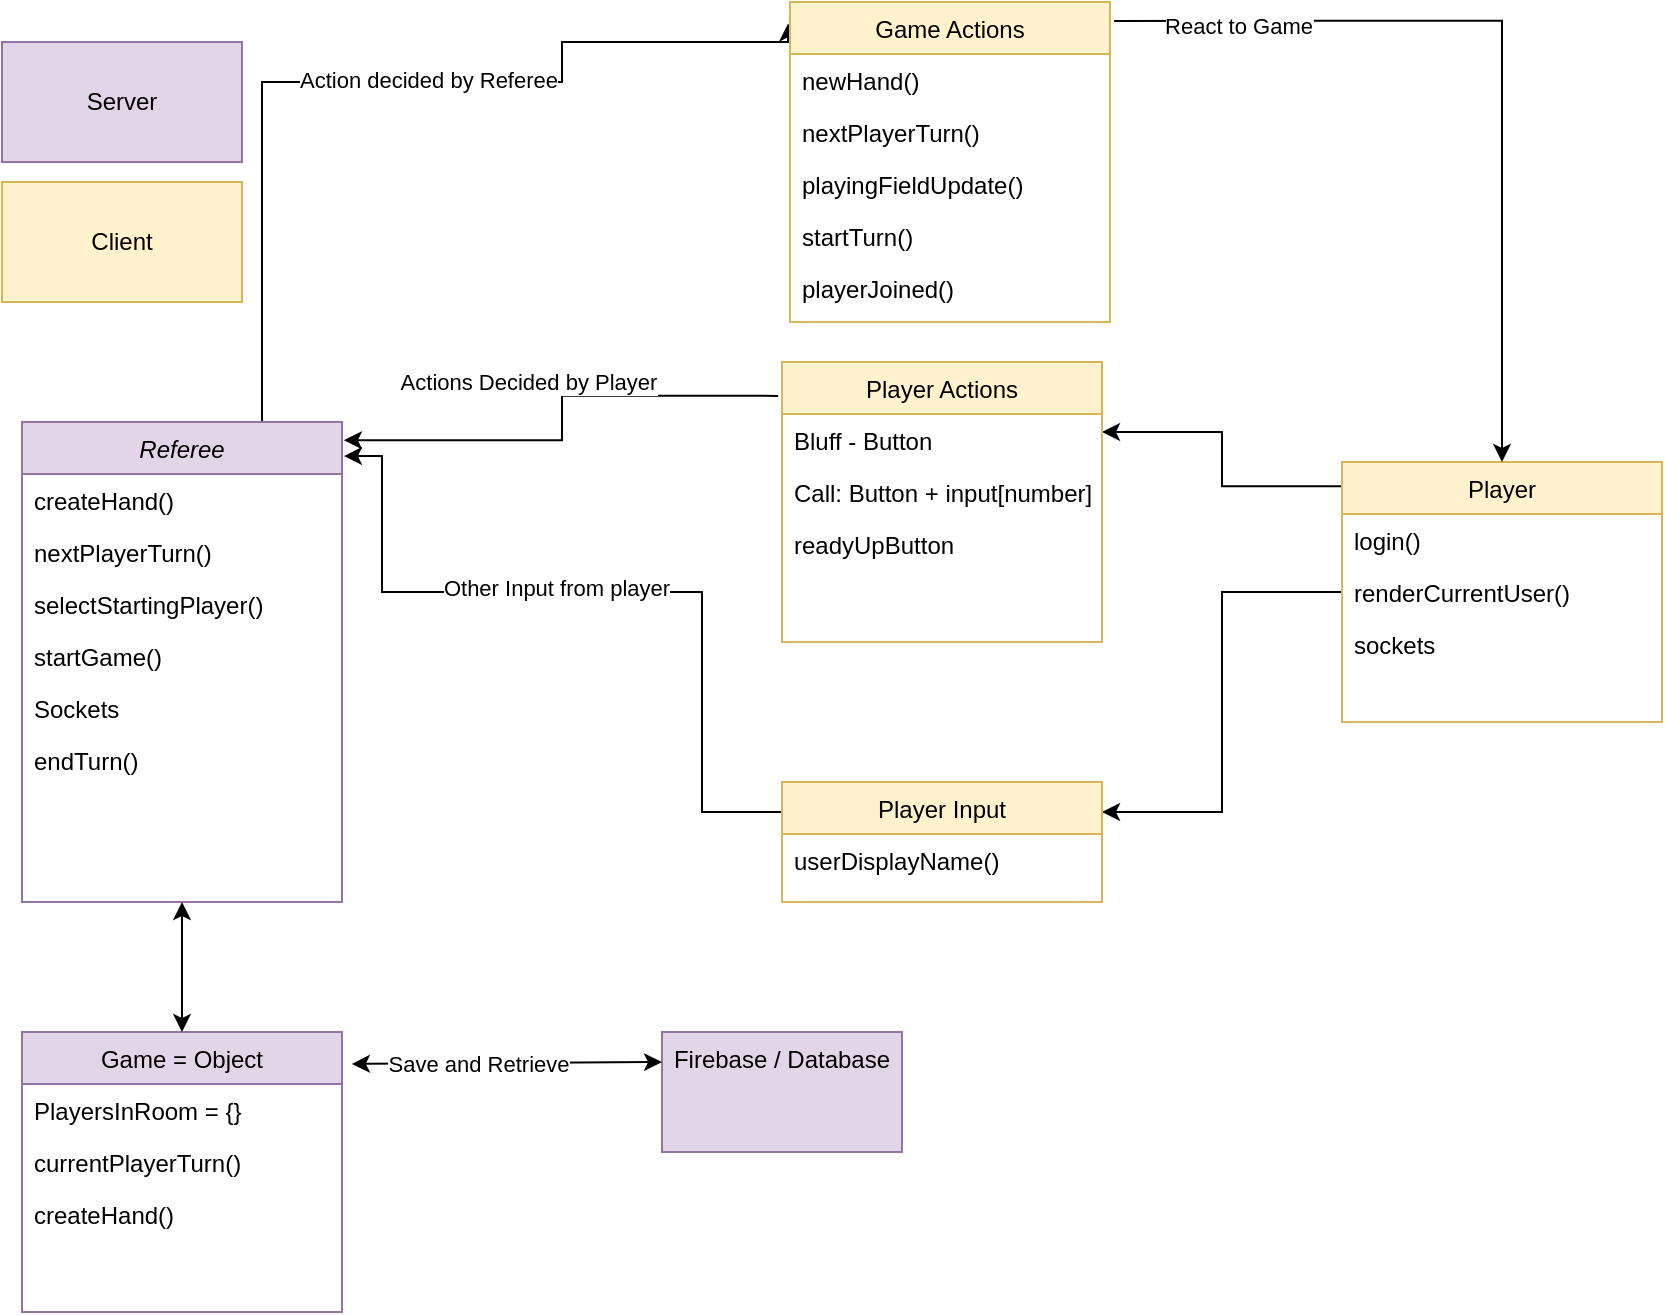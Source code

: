 <mxfile version="14.5.1" type="device"><diagram id="C5RBs43oDa-KdzZeNtuy" name="Page-1"><mxGraphModel dx="1695" dy="520" grid="1" gridSize="10" guides="1" tooltips="1" connect="1" arrows="1" fold="1" page="1" pageScale="1" pageWidth="827" pageHeight="1169" math="0" shadow="0"><root><mxCell id="WIyWlLk6GJQsqaUBKTNV-0"/><mxCell id="WIyWlLk6GJQsqaUBKTNV-1" parent="WIyWlLk6GJQsqaUBKTNV-0"/><mxCell id="ymNUfNh24L8zN1NStwmM-26" style="edgeStyle=orthogonalEdgeStyle;rounded=0;orthogonalLoop=1;jettySize=auto;html=1;entryX=-0.006;entryY=0.067;entryDx=0;entryDy=0;entryPerimeter=0;exitX=0.75;exitY=0;exitDx=0;exitDy=0;" edge="1" parent="WIyWlLk6GJQsqaUBKTNV-1" source="zkfFHV4jXpPFQw0GAbJ--0" target="ymNUfNh24L8zN1NStwmM-0"><mxGeometry relative="1" as="geometry"><mxPoint x="230" y="100" as="sourcePoint"/><Array as="points"><mxPoint x="70" y="50"/><mxPoint x="220" y="50"/><mxPoint x="220" y="30"/><mxPoint x="333" y="30"/></Array></mxGeometry></mxCell><mxCell id="ymNUfNh24L8zN1NStwmM-39" value="Action decided by Referee" style="edgeLabel;html=1;align=center;verticalAlign=middle;resizable=0;points=[];" vertex="1" connectable="0" parent="ymNUfNh24L8zN1NStwmM-26"><mxGeometry x="-0.205" y="-3" relative="1" as="geometry"><mxPoint x="69" y="-4" as="offset"/></mxGeometry></mxCell><mxCell id="zkfFHV4jXpPFQw0GAbJ--0" value="Referee" style="swimlane;fontStyle=2;align=center;verticalAlign=top;childLayout=stackLayout;horizontal=1;startSize=26;horizontalStack=0;resizeParent=1;resizeLast=0;collapsible=1;marginBottom=0;rounded=0;shadow=0;strokeWidth=1;fillColor=#e1d5e7;strokeColor=#9673a6;" parent="WIyWlLk6GJQsqaUBKTNV-1" vertex="1"><mxGeometry x="-50" y="220" width="160" height="240" as="geometry"><mxRectangle x="230" y="140" width="160" height="26" as="alternateBounds"/></mxGeometry></mxCell><mxCell id="zkfFHV4jXpPFQw0GAbJ--1" value="createHand()" style="text;align=left;verticalAlign=top;spacingLeft=4;spacingRight=4;overflow=hidden;rotatable=0;points=[[0,0.5],[1,0.5]];portConstraint=eastwest;" parent="zkfFHV4jXpPFQw0GAbJ--0" vertex="1"><mxGeometry y="26" width="160" height="26" as="geometry"/></mxCell><mxCell id="ymNUfNh24L8zN1NStwmM-12" value="nextPlayerTurn()" style="text;align=left;verticalAlign=top;spacingLeft=4;spacingRight=4;overflow=hidden;rotatable=0;points=[[0,0.5],[1,0.5]];portConstraint=eastwest;rounded=0;shadow=0;html=0;" vertex="1" parent="zkfFHV4jXpPFQw0GAbJ--0"><mxGeometry y="52" width="160" height="26" as="geometry"/></mxCell><mxCell id="zkfFHV4jXpPFQw0GAbJ--2" value="selectStartingPlayer()" style="text;align=left;verticalAlign=top;spacingLeft=4;spacingRight=4;overflow=hidden;rotatable=0;points=[[0,0.5],[1,0.5]];portConstraint=eastwest;rounded=0;shadow=0;html=0;" parent="zkfFHV4jXpPFQw0GAbJ--0" vertex="1"><mxGeometry y="78" width="160" height="26" as="geometry"/></mxCell><mxCell id="ymNUfNh24L8zN1NStwmM-13" value="startGame()" style="text;align=left;verticalAlign=top;spacingLeft=4;spacingRight=4;overflow=hidden;rotatable=0;points=[[0,0.5],[1,0.5]];portConstraint=eastwest;rounded=0;shadow=0;html=0;" vertex="1" parent="zkfFHV4jXpPFQw0GAbJ--0"><mxGeometry y="104" width="160" height="26" as="geometry"/></mxCell><mxCell id="ymNUfNh24L8zN1NStwmM-14" value="Sockets" style="text;align=left;verticalAlign=top;spacingLeft=4;spacingRight=4;overflow=hidden;rotatable=0;points=[[0,0.5],[1,0.5]];portConstraint=eastwest;rounded=0;shadow=0;html=0;" vertex="1" parent="zkfFHV4jXpPFQw0GAbJ--0"><mxGeometry y="130" width="160" height="26" as="geometry"/></mxCell><mxCell id="ymNUfNh24L8zN1NStwmM-36" value="endTurn()" style="text;align=left;verticalAlign=top;spacingLeft=4;spacingRight=4;overflow=hidden;rotatable=0;points=[[0,0.5],[1,0.5]];portConstraint=eastwest;rounded=0;shadow=0;html=0;" vertex="1" parent="zkfFHV4jXpPFQw0GAbJ--0"><mxGeometry y="156" width="160" height="26" as="geometry"/></mxCell><mxCell id="zkfFHV4jXpPFQw0GAbJ--6" value="Game = Object" style="swimlane;fontStyle=0;align=center;verticalAlign=top;childLayout=stackLayout;horizontal=1;startSize=26;horizontalStack=0;resizeParent=1;resizeLast=0;collapsible=1;marginBottom=0;rounded=0;shadow=0;strokeWidth=1;fillColor=#e1d5e7;strokeColor=#9673a6;" parent="WIyWlLk6GJQsqaUBKTNV-1" vertex="1"><mxGeometry x="-50" y="525" width="160" height="140" as="geometry"><mxRectangle x="70" y="430" width="160" height="26" as="alternateBounds"/></mxGeometry></mxCell><mxCell id="zkfFHV4jXpPFQw0GAbJ--7" value="PlayersInRoom = {}" style="text;align=left;verticalAlign=top;spacingLeft=4;spacingRight=4;overflow=hidden;rotatable=0;points=[[0,0.5],[1,0.5]];portConstraint=eastwest;" parent="zkfFHV4jXpPFQw0GAbJ--6" vertex="1"><mxGeometry y="26" width="160" height="26" as="geometry"/></mxCell><mxCell id="zkfFHV4jXpPFQw0GAbJ--8" value="currentPlayerTurn()" style="text;align=left;verticalAlign=top;spacingLeft=4;spacingRight=4;overflow=hidden;rotatable=0;points=[[0,0.5],[1,0.5]];portConstraint=eastwest;rounded=0;shadow=0;html=0;" parent="zkfFHV4jXpPFQw0GAbJ--6" vertex="1"><mxGeometry y="52" width="160" height="26" as="geometry"/></mxCell><mxCell id="ymNUfNh24L8zN1NStwmM-10" value="createHand()" style="text;align=left;verticalAlign=top;spacingLeft=4;spacingRight=4;overflow=hidden;rotatable=0;points=[[0,0.5],[1,0.5]];portConstraint=eastwest;rounded=0;shadow=0;html=0;" vertex="1" parent="zkfFHV4jXpPFQw0GAbJ--6"><mxGeometry y="78" width="160" height="26" as="geometry"/></mxCell><mxCell id="ymNUfNh24L8zN1NStwmM-22" style="edgeStyle=orthogonalEdgeStyle;rounded=0;orthogonalLoop=1;jettySize=auto;html=1;entryX=1;entryY=0.25;entryDx=0;entryDy=0;exitX=0;exitY=0.093;exitDx=0;exitDy=0;exitPerimeter=0;" edge="1" parent="WIyWlLk6GJQsqaUBKTNV-1" source="zkfFHV4jXpPFQw0GAbJ--17" target="ymNUfNh24L8zN1NStwmM-3"><mxGeometry relative="1" as="geometry"/></mxCell><mxCell id="ymNUfNh24L8zN1NStwmM-44" style="edgeStyle=orthogonalEdgeStyle;rounded=0;orthogonalLoop=1;jettySize=auto;html=1;entryX=1;entryY=0.25;entryDx=0;entryDy=0;" edge="1" parent="WIyWlLk6GJQsqaUBKTNV-1" source="zkfFHV4jXpPFQw0GAbJ--17" target="ymNUfNh24L8zN1NStwmM-6"><mxGeometry relative="1" as="geometry"/></mxCell><mxCell id="zkfFHV4jXpPFQw0GAbJ--17" value="Player" style="swimlane;fontStyle=0;align=center;verticalAlign=top;childLayout=stackLayout;horizontal=1;startSize=26;horizontalStack=0;resizeParent=1;resizeLast=0;collapsible=1;marginBottom=0;rounded=0;shadow=0;strokeWidth=1;fillColor=#fff2cc;strokeColor=#d6b656;" parent="WIyWlLk6GJQsqaUBKTNV-1" vertex="1"><mxGeometry x="610" y="240" width="160" height="130" as="geometry"><mxRectangle x="610" y="-50" width="160" height="26" as="alternateBounds"/></mxGeometry></mxCell><mxCell id="zkfFHV4jXpPFQw0GAbJ--19" value="login()" style="text;align=left;verticalAlign=top;spacingLeft=4;spacingRight=4;overflow=hidden;rotatable=0;points=[[0,0.5],[1,0.5]];portConstraint=eastwest;rounded=0;shadow=0;html=0;" parent="zkfFHV4jXpPFQw0GAbJ--17" vertex="1"><mxGeometry y="26" width="160" height="26" as="geometry"/></mxCell><mxCell id="zkfFHV4jXpPFQw0GAbJ--20" value="renderCurrentUser()" style="text;align=left;verticalAlign=top;spacingLeft=4;spacingRight=4;overflow=hidden;rotatable=0;points=[[0,0.5],[1,0.5]];portConstraint=eastwest;rounded=0;shadow=0;html=0;" parent="zkfFHV4jXpPFQw0GAbJ--17" vertex="1"><mxGeometry y="52" width="160" height="26" as="geometry"/></mxCell><mxCell id="ymNUfNh24L8zN1NStwmM-24" value="sockets" style="text;align=left;verticalAlign=top;spacingLeft=4;spacingRight=4;overflow=hidden;rotatable=0;points=[[0,0.5],[1,0.5]];portConstraint=eastwest;rounded=0;shadow=0;html=0;" vertex="1" parent="zkfFHV4jXpPFQw0GAbJ--17"><mxGeometry y="78" width="160" height="26" as="geometry"/></mxCell><mxCell id="ymNUfNh24L8zN1NStwmM-27" style="edgeStyle=orthogonalEdgeStyle;rounded=0;orthogonalLoop=1;jettySize=auto;html=1;entryX=0.5;entryY=0;entryDx=0;entryDy=0;exitX=1.013;exitY=0.059;exitDx=0;exitDy=0;exitPerimeter=0;" edge="1" parent="WIyWlLk6GJQsqaUBKTNV-1" source="ymNUfNh24L8zN1NStwmM-0" target="zkfFHV4jXpPFQw0GAbJ--17"><mxGeometry relative="1" as="geometry"/></mxCell><mxCell id="ymNUfNh24L8zN1NStwmM-45" value="React to Game" style="edgeLabel;html=1;align=center;verticalAlign=middle;resizable=0;points=[];" vertex="1" connectable="0" parent="ymNUfNh24L8zN1NStwmM-27"><mxGeometry x="-0.701" y="-2" relative="1" as="geometry"><mxPoint as="offset"/></mxGeometry></mxCell><mxCell id="ymNUfNh24L8zN1NStwmM-0" value="Game Actions" style="swimlane;fontStyle=0;align=center;verticalAlign=top;childLayout=stackLayout;horizontal=1;startSize=26;horizontalStack=0;resizeParent=1;resizeLast=0;collapsible=1;marginBottom=0;rounded=0;shadow=0;strokeWidth=1;fillColor=#fff2cc;strokeColor=#d6b656;glass=0;sketch=0;" vertex="1" parent="WIyWlLk6GJQsqaUBKTNV-1"><mxGeometry x="334" y="10" width="160" height="160" as="geometry"><mxRectangle x="340" y="380" width="170" height="26" as="alternateBounds"/></mxGeometry></mxCell><mxCell id="ymNUfNh24L8zN1NStwmM-1" value="newHand()" style="text;align=left;verticalAlign=top;spacingLeft=4;spacingRight=4;overflow=hidden;rotatable=0;points=[[0,0.5],[1,0.5]];portConstraint=eastwest;" vertex="1" parent="ymNUfNh24L8zN1NStwmM-0"><mxGeometry y="26" width="160" height="26" as="geometry"/></mxCell><mxCell id="ymNUfNh24L8zN1NStwmM-18" value="nextPlayerTurn()" style="text;align=left;verticalAlign=top;spacingLeft=4;spacingRight=4;overflow=hidden;rotatable=0;points=[[0,0.5],[1,0.5]];portConstraint=eastwest;" vertex="1" parent="ymNUfNh24L8zN1NStwmM-0"><mxGeometry y="52" width="160" height="26" as="geometry"/></mxCell><mxCell id="ymNUfNh24L8zN1NStwmM-19" value="playingFieldUpdate()" style="text;align=left;verticalAlign=top;spacingLeft=4;spacingRight=4;overflow=hidden;rotatable=0;points=[[0,0.5],[1,0.5]];portConstraint=eastwest;" vertex="1" parent="ymNUfNh24L8zN1NStwmM-0"><mxGeometry y="78" width="160" height="26" as="geometry"/></mxCell><mxCell id="ymNUfNh24L8zN1NStwmM-20" value="startTurn()" style="text;align=left;verticalAlign=top;spacingLeft=4;spacingRight=4;overflow=hidden;rotatable=0;points=[[0,0.5],[1,0.5]];portConstraint=eastwest;" vertex="1" parent="ymNUfNh24L8zN1NStwmM-0"><mxGeometry y="104" width="160" height="26" as="geometry"/></mxCell><mxCell id="ymNUfNh24L8zN1NStwmM-23" value="playerJoined()" style="text;align=left;verticalAlign=top;spacingLeft=4;spacingRight=4;overflow=hidden;rotatable=0;points=[[0,0.5],[1,0.5]];portConstraint=eastwest;rounded=0;shadow=0;html=0;" vertex="1" parent="ymNUfNh24L8zN1NStwmM-0"><mxGeometry y="130" width="160" height="26" as="geometry"/></mxCell><mxCell id="ymNUfNh24L8zN1NStwmM-37" style="edgeStyle=orthogonalEdgeStyle;rounded=0;orthogonalLoop=1;jettySize=auto;html=1;entryX=1.006;entryY=0.038;entryDx=0;entryDy=0;entryPerimeter=0;exitX=-0.012;exitY=0.121;exitDx=0;exitDy=0;exitPerimeter=0;" edge="1" parent="WIyWlLk6GJQsqaUBKTNV-1" source="ymNUfNh24L8zN1NStwmM-3" target="zkfFHV4jXpPFQw0GAbJ--0"><mxGeometry relative="1" as="geometry"/></mxCell><mxCell id="ymNUfNh24L8zN1NStwmM-40" value="Actions Decided by Player" style="edgeLabel;html=1;align=center;verticalAlign=middle;resizable=0;points=[];" vertex="1" connectable="0" parent="ymNUfNh24L8zN1NStwmM-37"><mxGeometry x="-0.374" y="1" relative="1" as="geometry"><mxPoint x="-50.08" y="-7.91" as="offset"/></mxGeometry></mxCell><mxCell id="ymNUfNh24L8zN1NStwmM-33" style="edgeStyle=orthogonalEdgeStyle;rounded=0;orthogonalLoop=1;jettySize=auto;html=1;exitX=0;exitY=0.25;exitDx=0;exitDy=0;entryX=1.006;entryY=0.071;entryDx=0;entryDy=0;entryPerimeter=0;" edge="1" parent="WIyWlLk6GJQsqaUBKTNV-1" source="ymNUfNh24L8zN1NStwmM-6" target="zkfFHV4jXpPFQw0GAbJ--0"><mxGeometry relative="1" as="geometry"><mxPoint x="300" y="525" as="sourcePoint"/><mxPoint x="80" y="355" as="targetPoint"/><Array as="points"><mxPoint x="290" y="415"/><mxPoint x="290" y="305"/><mxPoint x="130" y="305"/><mxPoint x="130" y="237"/></Array></mxGeometry></mxCell><mxCell id="ymNUfNh24L8zN1NStwmM-41" value="Other Input from player" style="edgeLabel;html=1;align=center;verticalAlign=middle;resizable=0;points=[];" vertex="1" connectable="0" parent="ymNUfNh24L8zN1NStwmM-33"><mxGeometry x="0.125" y="-2" relative="1" as="geometry"><mxPoint as="offset"/></mxGeometry></mxCell><mxCell id="ymNUfNh24L8zN1NStwmM-6" value="Player Input" style="swimlane;fontStyle=0;align=center;verticalAlign=top;childLayout=stackLayout;horizontal=1;startSize=26;horizontalStack=0;resizeParent=1;resizeLast=0;collapsible=1;marginBottom=0;rounded=0;shadow=0;strokeWidth=1;fillColor=#fff2cc;strokeColor=#d6b656;" vertex="1" parent="WIyWlLk6GJQsqaUBKTNV-1"><mxGeometry x="330" y="400" width="160" height="60" as="geometry"><mxRectangle x="340" y="380" width="170" height="26" as="alternateBounds"/></mxGeometry></mxCell><mxCell id="ymNUfNh24L8zN1NStwmM-34" value="userDisplayName()" style="text;align=left;verticalAlign=top;spacingLeft=4;spacingRight=4;overflow=hidden;rotatable=0;points=[[0,0.5],[1,0.5]];portConstraint=eastwest;" vertex="1" parent="ymNUfNh24L8zN1NStwmM-6"><mxGeometry y="26" width="160" height="26" as="geometry"/></mxCell><mxCell id="ymNUfNh24L8zN1NStwmM-15" value="Firebase / Database" style="whiteSpace=wrap;html=1;rounded=0;shadow=0;fontStyle=0;verticalAlign=top;strokeWidth=1;startSize=26;fillColor=#e1d5e7;strokeColor=#9673a6;" vertex="1" parent="WIyWlLk6GJQsqaUBKTNV-1"><mxGeometry x="270" y="525" width="120" height="60" as="geometry"/></mxCell><mxCell id="ymNUfNh24L8zN1NStwmM-29" value="" style="endArrow=classic;startArrow=classic;html=1;entryX=0.5;entryY=1;entryDx=0;entryDy=0;exitX=0.5;exitY=0;exitDx=0;exitDy=0;" edge="1" parent="WIyWlLk6GJQsqaUBKTNV-1" source="zkfFHV4jXpPFQw0GAbJ--6" target="zkfFHV4jXpPFQw0GAbJ--0"><mxGeometry width="50" height="50" relative="1" as="geometry"><mxPoint x="390" y="290" as="sourcePoint"/><mxPoint x="440" y="240" as="targetPoint"/></mxGeometry></mxCell><mxCell id="ymNUfNh24L8zN1NStwmM-30" value="" style="endArrow=classic;startArrow=classic;html=1;exitX=0;exitY=0.25;exitDx=0;exitDy=0;entryX=1.031;entryY=0.114;entryDx=0;entryDy=0;entryPerimeter=0;" edge="1" parent="WIyWlLk6GJQsqaUBKTNV-1" source="ymNUfNh24L8zN1NStwmM-15" target="zkfFHV4jXpPFQw0GAbJ--6"><mxGeometry width="50" height="50" relative="1" as="geometry"><mxPoint x="420" y="446" as="sourcePoint"/><mxPoint x="232" y="446" as="targetPoint"/></mxGeometry></mxCell><mxCell id="ymNUfNh24L8zN1NStwmM-46" value="Save and Retrieve" style="edgeLabel;html=1;align=center;verticalAlign=middle;resizable=0;points=[];" vertex="1" connectable="0" parent="ymNUfNh24L8zN1NStwmM-30"><mxGeometry x="0.187" relative="1" as="geometry"><mxPoint as="offset"/></mxGeometry></mxCell><mxCell id="ymNUfNh24L8zN1NStwmM-31" value="Client" style="rounded=0;whiteSpace=wrap;html=1;shadow=0;glass=0;sketch=0;fillColor=#fff2cc;strokeColor=#d6b656;" vertex="1" parent="WIyWlLk6GJQsqaUBKTNV-1"><mxGeometry x="-60" y="100" width="120" height="60" as="geometry"/></mxCell><mxCell id="ymNUfNh24L8zN1NStwmM-32" value="Server" style="rounded=0;whiteSpace=wrap;html=1;shadow=0;glass=0;sketch=0;fillColor=#e1d5e7;strokeColor=#9673a6;" vertex="1" parent="WIyWlLk6GJQsqaUBKTNV-1"><mxGeometry x="-60" y="30" width="120" height="60" as="geometry"/></mxCell><mxCell id="ymNUfNh24L8zN1NStwmM-3" value="Player Actions" style="swimlane;fontStyle=0;align=center;verticalAlign=top;childLayout=stackLayout;horizontal=1;startSize=26;horizontalStack=0;resizeParent=1;resizeLast=0;collapsible=1;marginBottom=0;rounded=0;shadow=0;strokeWidth=1;fillColor=#fff2cc;strokeColor=#d6b656;" vertex="1" parent="WIyWlLk6GJQsqaUBKTNV-1"><mxGeometry x="330" y="190" width="160" height="140" as="geometry"><mxRectangle x="340" y="380" width="170" height="26" as="alternateBounds"/></mxGeometry></mxCell><mxCell id="ymNUfNh24L8zN1NStwmM-4" value="Bluff - Button" style="text;align=left;verticalAlign=top;spacingLeft=4;spacingRight=4;overflow=hidden;rotatable=0;points=[[0,0.5],[1,0.5]];portConstraint=eastwest;" vertex="1" parent="ymNUfNh24L8zN1NStwmM-3"><mxGeometry y="26" width="160" height="26" as="geometry"/></mxCell><mxCell id="ymNUfNh24L8zN1NStwmM-35" value="Call: Button + input[number]" style="text;align=left;verticalAlign=top;spacingLeft=4;spacingRight=4;overflow=hidden;rotatable=0;points=[[0,0.5],[1,0.5]];portConstraint=eastwest;" vertex="1" parent="ymNUfNh24L8zN1NStwmM-3"><mxGeometry y="52" width="160" height="26" as="geometry"/></mxCell><mxCell id="ymNUfNh24L8zN1NStwmM-43" value="readyUpButton" style="text;align=left;verticalAlign=top;spacingLeft=4;spacingRight=4;overflow=hidden;rotatable=0;points=[[0,0.5],[1,0.5]];portConstraint=eastwest;" vertex="1" parent="ymNUfNh24L8zN1NStwmM-3"><mxGeometry y="78" width="160" height="26" as="geometry"/></mxCell></root></mxGraphModel></diagram></mxfile>